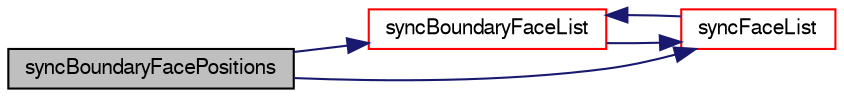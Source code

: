 digraph "syncBoundaryFacePositions"
{
  bgcolor="transparent";
  edge [fontname="FreeSans",fontsize="10",labelfontname="FreeSans",labelfontsize="10"];
  node [fontname="FreeSans",fontsize="10",shape=record];
  rankdir="LR";
  Node3903 [label="syncBoundaryFacePositions",height=0.2,width=0.4,color="black", fillcolor="grey75", style="filled", fontcolor="black"];
  Node3903 -> Node3904 [color="midnightblue",fontsize="10",style="solid",fontname="FreeSans"];
  Node3904 [label="syncBoundaryFaceList",height=0.2,width=0.4,color="red",URL="$a27502.html#a1885668646afb3cf257512c56daa9b2f",tooltip="Synchronize values on boundary faces only. "];
  Node3904 -> Node4027 [color="midnightblue",fontsize="10",style="solid",fontname="FreeSans"];
  Node4027 [label="syncFaceList",height=0.2,width=0.4,color="red",URL="$a27502.html#abed40ebf1b90b365509600f5e7b004b7",tooltip="Synchronize values on all mesh faces. "];
  Node4027 -> Node3904 [color="midnightblue",fontsize="10",style="solid",fontname="FreeSans"];
  Node3903 -> Node4027 [color="midnightblue",fontsize="10",style="solid",fontname="FreeSans"];
}

